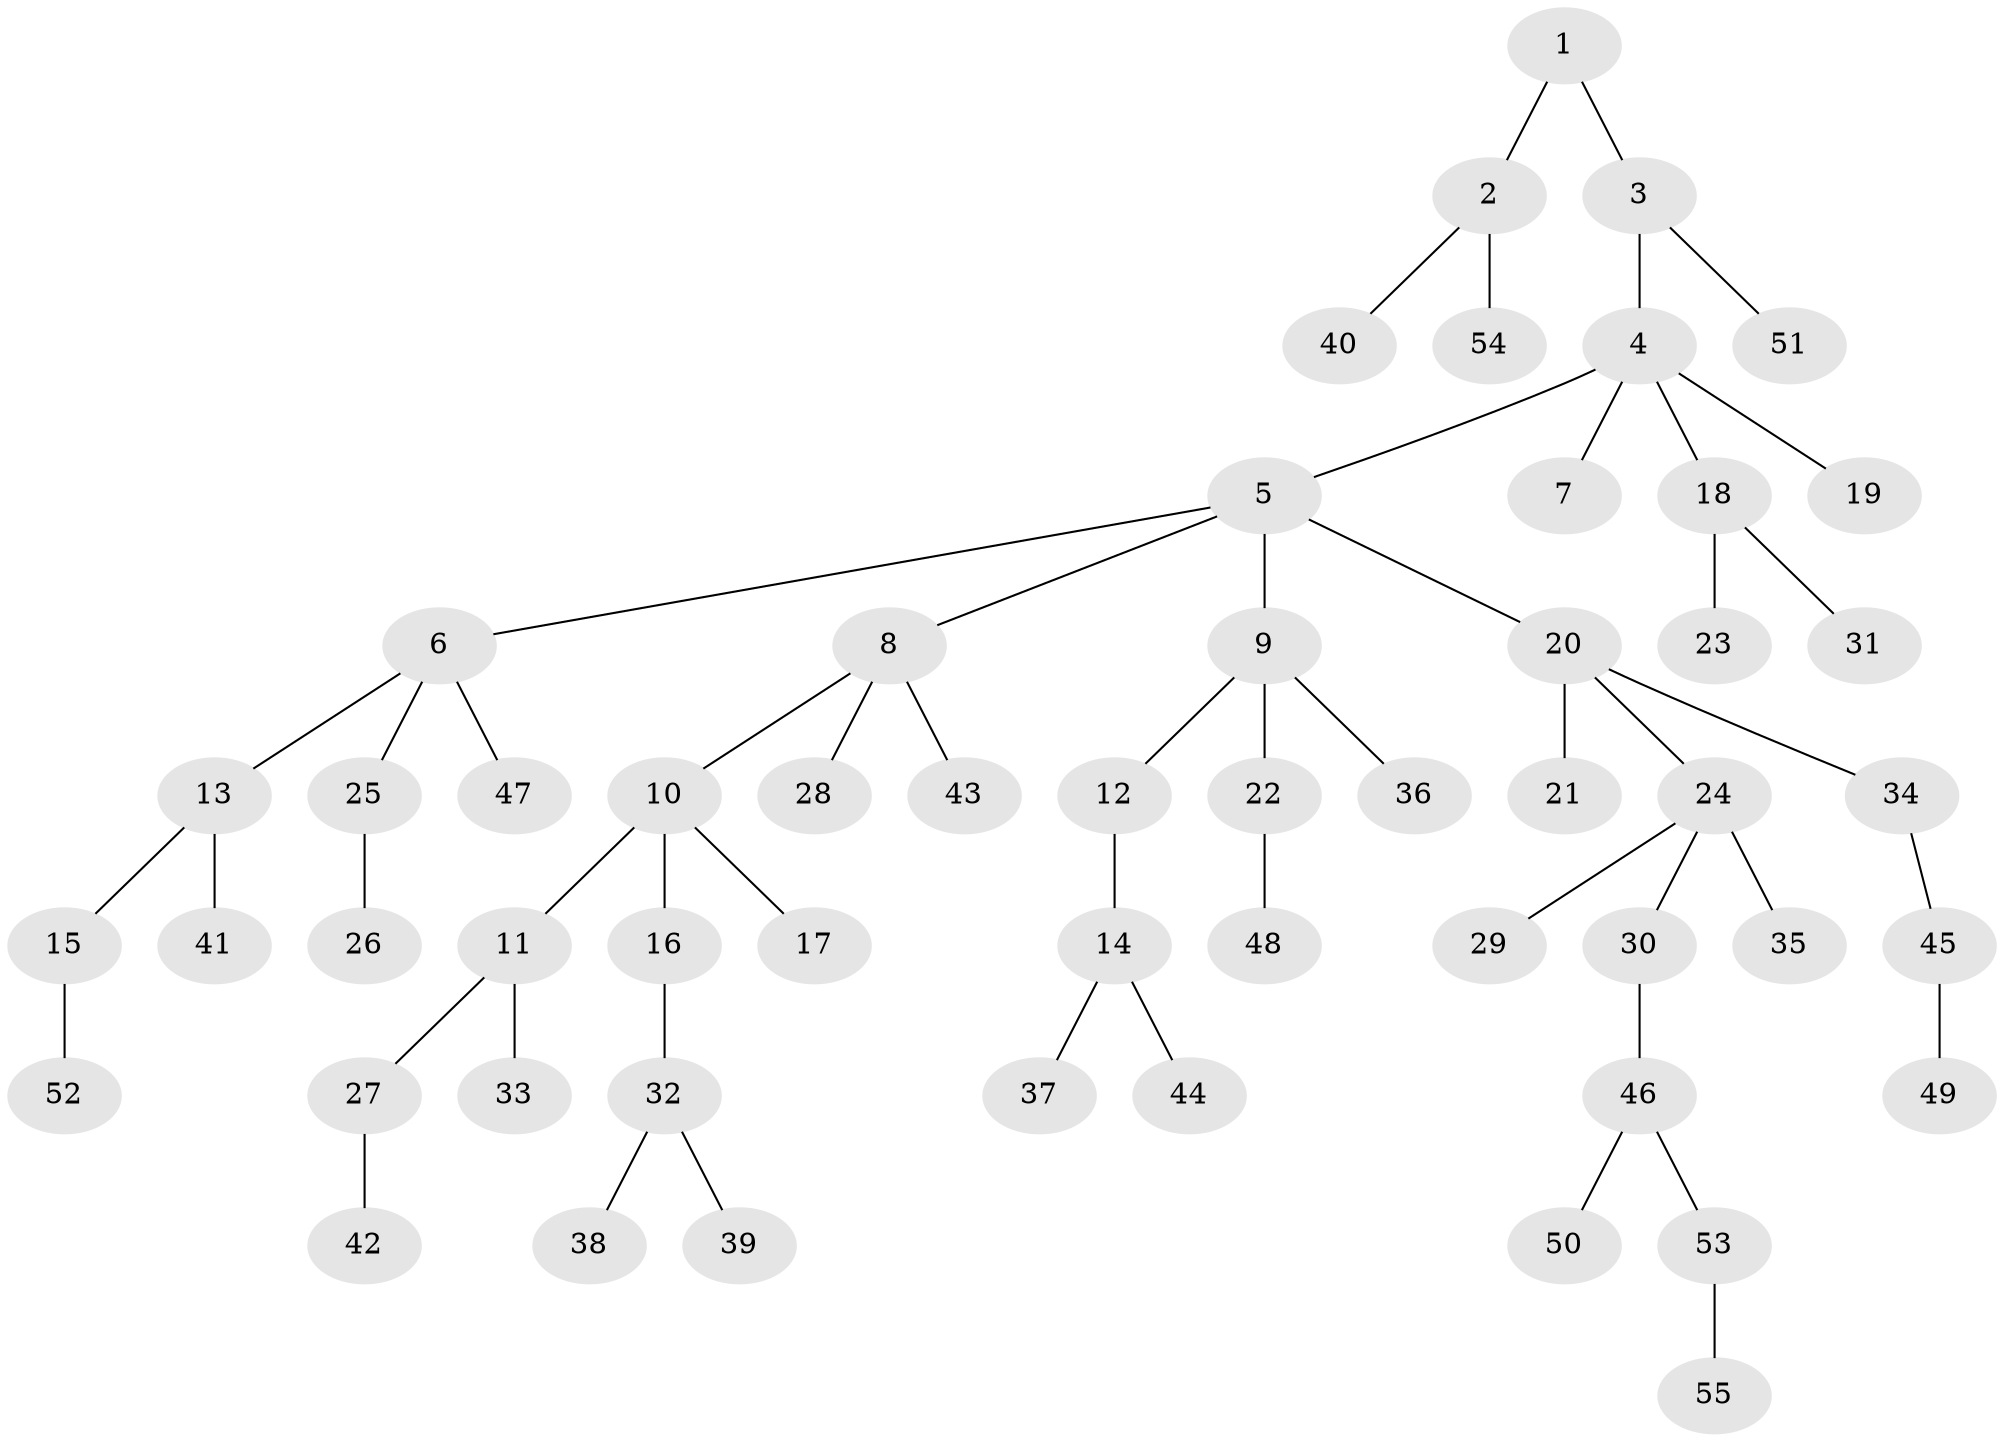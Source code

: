 // Generated by graph-tools (version 1.1) at 2025/26/03/09/25 03:26:24]
// undirected, 55 vertices, 54 edges
graph export_dot {
graph [start="1"]
  node [color=gray90,style=filled];
  1;
  2;
  3;
  4;
  5;
  6;
  7;
  8;
  9;
  10;
  11;
  12;
  13;
  14;
  15;
  16;
  17;
  18;
  19;
  20;
  21;
  22;
  23;
  24;
  25;
  26;
  27;
  28;
  29;
  30;
  31;
  32;
  33;
  34;
  35;
  36;
  37;
  38;
  39;
  40;
  41;
  42;
  43;
  44;
  45;
  46;
  47;
  48;
  49;
  50;
  51;
  52;
  53;
  54;
  55;
  1 -- 2;
  1 -- 3;
  2 -- 40;
  2 -- 54;
  3 -- 4;
  3 -- 51;
  4 -- 5;
  4 -- 7;
  4 -- 18;
  4 -- 19;
  5 -- 6;
  5 -- 8;
  5 -- 9;
  5 -- 20;
  6 -- 13;
  6 -- 25;
  6 -- 47;
  8 -- 10;
  8 -- 28;
  8 -- 43;
  9 -- 12;
  9 -- 22;
  9 -- 36;
  10 -- 11;
  10 -- 16;
  10 -- 17;
  11 -- 27;
  11 -- 33;
  12 -- 14;
  13 -- 15;
  13 -- 41;
  14 -- 37;
  14 -- 44;
  15 -- 52;
  16 -- 32;
  18 -- 23;
  18 -- 31;
  20 -- 21;
  20 -- 24;
  20 -- 34;
  22 -- 48;
  24 -- 29;
  24 -- 30;
  24 -- 35;
  25 -- 26;
  27 -- 42;
  30 -- 46;
  32 -- 38;
  32 -- 39;
  34 -- 45;
  45 -- 49;
  46 -- 50;
  46 -- 53;
  53 -- 55;
}

